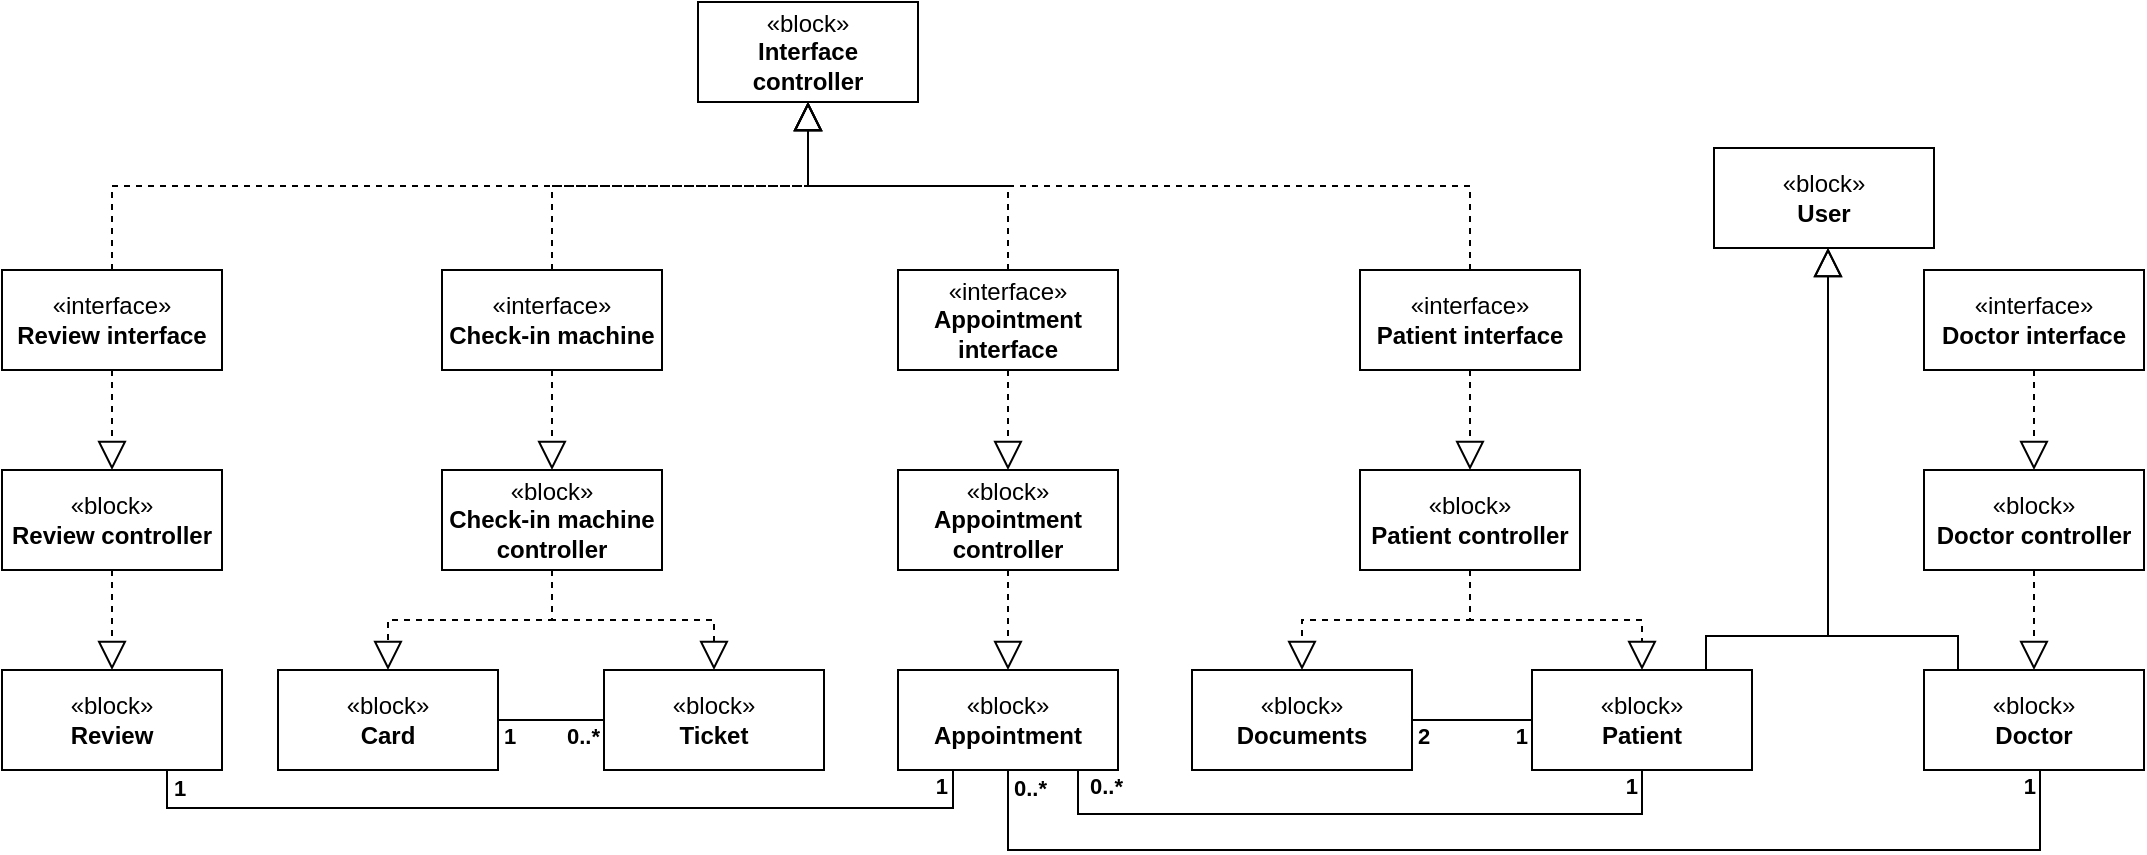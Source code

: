 <mxfile version="24.4.9" type="github">
  <diagram name="Página-1" id="58o19tJU1bJ8rOn4mQXK">
    <mxGraphModel dx="2336" dy="1027" grid="0" gridSize="10" guides="1" tooltips="1" connect="1" arrows="1" fold="1" page="0" pageScale="1" pageWidth="827" pageHeight="1169" math="0" shadow="0">
      <root>
        <mxCell id="0" />
        <mxCell id="1" parent="0" />
        <mxCell id="WEjdn2dWG7q8J0kvlJ6V-49" value="«block»&lt;br&gt;&lt;b&gt;Patient controller&lt;/b&gt;" style="html=1;whiteSpace=wrap;" parent="1" vertex="1">
          <mxGeometry x="-479" y="210" width="110" height="50" as="geometry" />
        </mxCell>
        <mxCell id="WEjdn2dWG7q8J0kvlJ6V-50" value="«interface»&lt;br&gt;&lt;b&gt;Patient interface&lt;/b&gt;" style="html=1;whiteSpace=wrap;" parent="1" vertex="1">
          <mxGeometry x="-479" y="110" width="110" height="50" as="geometry" />
        </mxCell>
        <mxCell id="WEjdn2dWG7q8J0kvlJ6V-51" value="«block»&lt;br&gt;&lt;b&gt;Documents&lt;/b&gt;" style="html=1;whiteSpace=wrap;" parent="1" vertex="1">
          <mxGeometry x="-563" y="310" width="110" height="50" as="geometry" />
        </mxCell>
        <mxCell id="WEjdn2dWG7q8J0kvlJ6V-52" value="" style="endArrow=block;dashed=1;endFill=0;endSize=12;html=1;rounded=0;edgeStyle=orthogonalEdgeStyle;" parent="1" edge="1" target="WEjdn2dWG7q8J0kvlJ6V-49" source="WEjdn2dWG7q8J0kvlJ6V-50">
          <mxGeometry width="160" relative="1" as="geometry">
            <mxPoint x="-507.246" y="160" as="sourcePoint" />
            <mxPoint x="-507.246" y="210" as="targetPoint" />
            <Array as="points" />
          </mxGeometry>
        </mxCell>
        <mxCell id="WEjdn2dWG7q8J0kvlJ6V-62" value="" style="endArrow=block;dashed=1;endFill=0;endSize=12;html=1;rounded=0;edgeStyle=orthogonalEdgeStyle;" parent="1" source="WEjdn2dWG7q8J0kvlJ6V-49" target="WEjdn2dWG7q8J0kvlJ6V-51" edge="1">
          <mxGeometry width="160" relative="1" as="geometry">
            <mxPoint x="-337" y="270" as="sourcePoint" />
            <mxPoint x="-337" y="320" as="targetPoint" />
            <Array as="points" />
          </mxGeometry>
        </mxCell>
        <mxCell id="WEjdn2dWG7q8J0kvlJ6V-63" value="«block»&lt;br&gt;&lt;b&gt;Patient&lt;/b&gt;" style="html=1;whiteSpace=wrap;" parent="1" vertex="1">
          <mxGeometry x="-393" y="310" width="110" height="50" as="geometry" />
        </mxCell>
        <mxCell id="WEjdn2dWG7q8J0kvlJ6V-64" value="" style="endArrow=block;dashed=1;endFill=0;endSize=12;html=1;rounded=0;edgeStyle=orthogonalEdgeStyle;" parent="1" source="WEjdn2dWG7q8J0kvlJ6V-49" target="WEjdn2dWG7q8J0kvlJ6V-63" edge="1">
          <mxGeometry width="160" relative="1" as="geometry">
            <mxPoint x="-497" y="270" as="sourcePoint" />
            <mxPoint x="-497" y="320" as="targetPoint" />
            <Array as="points" />
          </mxGeometry>
        </mxCell>
        <mxCell id="WEjdn2dWG7q8J0kvlJ6V-65" value="" style="endArrow=none;html=1;endSize=12;startArrow=none;startSize=14;startFill=0;edgeStyle=orthogonalEdgeStyle;rounded=0;endFill=0;" parent="1" source="WEjdn2dWG7q8J0kvlJ6V-51" target="WEjdn2dWG7q8J0kvlJ6V-63" edge="1">
          <mxGeometry y="40" relative="1" as="geometry">
            <mxPoint x="-422" y="338" as="sourcePoint" />
            <mxPoint x="-422" y="281" as="targetPoint" />
            <mxPoint as="offset" />
          </mxGeometry>
        </mxCell>
        <mxCell id="WEjdn2dWG7q8J0kvlJ6V-66" value="&lt;b&gt;2&lt;/b&gt;" style="edgeLabel;resizable=0;html=1;align=left;verticalAlign=top;" parent="WEjdn2dWG7q8J0kvlJ6V-65" connectable="0" vertex="1">
          <mxGeometry x="-1" relative="1" as="geometry">
            <mxPoint x="1" y="-5" as="offset" />
          </mxGeometry>
        </mxCell>
        <mxCell id="WEjdn2dWG7q8J0kvlJ6V-67" value="&lt;b&gt;1&lt;/b&gt;" style="edgeLabel;resizable=0;html=1;align=right;verticalAlign=top;" parent="WEjdn2dWG7q8J0kvlJ6V-65" connectable="0" vertex="1">
          <mxGeometry x="1" relative="1" as="geometry">
            <mxPoint x="-2" y="-5" as="offset" />
          </mxGeometry>
        </mxCell>
        <mxCell id="WEjdn2dWG7q8J0kvlJ6V-68" value="«block»&lt;br&gt;&lt;b&gt;Appointment controller&lt;/b&gt;" style="html=1;whiteSpace=wrap;" parent="1" vertex="1">
          <mxGeometry x="-710" y="210" width="110" height="50" as="geometry" />
        </mxCell>
        <mxCell id="WEjdn2dWG7q8J0kvlJ6V-69" value="«interface»&lt;br&gt;&lt;b&gt;Appointment interface&lt;/b&gt;" style="html=1;whiteSpace=wrap;" parent="1" vertex="1">
          <mxGeometry x="-710" y="110" width="110" height="50" as="geometry" />
        </mxCell>
        <mxCell id="WEjdn2dWG7q8J0kvlJ6V-70" value="«block»&lt;br&gt;&lt;b&gt;Appointment&lt;/b&gt;" style="html=1;whiteSpace=wrap;" parent="1" vertex="1">
          <mxGeometry x="-710" y="310" width="110" height="50" as="geometry" />
        </mxCell>
        <mxCell id="WEjdn2dWG7q8J0kvlJ6V-71" value="" style="endArrow=block;dashed=1;endFill=0;endSize=12;html=1;rounded=0;edgeStyle=orthogonalEdgeStyle;" parent="1" edge="1" target="WEjdn2dWG7q8J0kvlJ6V-68" source="WEjdn2dWG7q8J0kvlJ6V-69">
          <mxGeometry width="160" relative="1" as="geometry">
            <mxPoint x="-655.246" y="160" as="sourcePoint" />
            <mxPoint x="-655.246" y="210" as="targetPoint" />
            <Array as="points" />
          </mxGeometry>
        </mxCell>
        <mxCell id="WEjdn2dWG7q8J0kvlJ6V-72" value="" style="endArrow=block;dashed=1;endFill=0;endSize=12;html=1;rounded=0;edgeStyle=orthogonalEdgeStyle;" parent="1" source="WEjdn2dWG7q8J0kvlJ6V-68" target="WEjdn2dWG7q8J0kvlJ6V-70" edge="1">
          <mxGeometry width="160" relative="1" as="geometry">
            <mxPoint x="-485" y="270" as="sourcePoint" />
            <mxPoint x="-485" y="320" as="targetPoint" />
            <Array as="points" />
          </mxGeometry>
        </mxCell>
        <mxCell id="WEjdn2dWG7q8J0kvlJ6V-75" value="" style="endArrow=none;html=1;endSize=12;startArrow=none;startSize=14;startFill=0;edgeStyle=orthogonalEdgeStyle;rounded=0;endFill=0;exitX=0.75;exitY=1;exitDx=0;exitDy=0;" parent="1" source="WEjdn2dWG7q8J0kvlJ6V-70" target="WEjdn2dWG7q8J0kvlJ6V-63" edge="1">
          <mxGeometry y="40" relative="1" as="geometry">
            <mxPoint x="-610" y="378.71" as="sourcePoint" />
            <mxPoint x="-614.957" y="395" as="targetPoint" />
            <mxPoint as="offset" />
            <Array as="points">
              <mxPoint x="-620" y="360" />
              <mxPoint x="-620" y="382" />
              <mxPoint x="-338" y="382" />
            </Array>
          </mxGeometry>
        </mxCell>
        <mxCell id="WEjdn2dWG7q8J0kvlJ6V-76" value="&lt;b&gt;0..*&lt;/b&gt;" style="edgeLabel;resizable=0;html=1;align=left;verticalAlign=top;" parent="WEjdn2dWG7q8J0kvlJ6V-75" connectable="0" vertex="1">
          <mxGeometry x="-1" relative="1" as="geometry">
            <mxPoint x="11" y="-5" as="offset" />
          </mxGeometry>
        </mxCell>
        <mxCell id="WEjdn2dWG7q8J0kvlJ6V-77" value="&lt;b&gt;1&lt;/b&gt;" style="edgeLabel;resizable=0;html=1;align=right;verticalAlign=top;" parent="WEjdn2dWG7q8J0kvlJ6V-75" connectable="0" vertex="1">
          <mxGeometry x="1" relative="1" as="geometry">
            <mxPoint x="-2" y="-5" as="offset" />
          </mxGeometry>
        </mxCell>
        <mxCell id="WEjdn2dWG7q8J0kvlJ6V-78" value="«block»&lt;br&gt;&lt;b&gt;Check-in machine controller&lt;/b&gt;" style="html=1;whiteSpace=wrap;" parent="1" vertex="1">
          <mxGeometry x="-938" y="210" width="110" height="50" as="geometry" />
        </mxCell>
        <mxCell id="WEjdn2dWG7q8J0kvlJ6V-79" value="«interface»&lt;br&gt;&lt;b&gt;Check-in machine&lt;/b&gt;" style="html=1;whiteSpace=wrap;" parent="1" vertex="1">
          <mxGeometry x="-938" y="110" width="110" height="50" as="geometry" />
        </mxCell>
        <mxCell id="WEjdn2dWG7q8J0kvlJ6V-80" value="«block»&lt;br&gt;&lt;b&gt;Ticket&lt;/b&gt;" style="html=1;whiteSpace=wrap;" parent="1" vertex="1">
          <mxGeometry x="-857" y="310" width="110" height="50" as="geometry" />
        </mxCell>
        <mxCell id="WEjdn2dWG7q8J0kvlJ6V-81" value="" style="endArrow=block;dashed=1;endFill=0;endSize=12;html=1;rounded=0;edgeStyle=orthogonalEdgeStyle;" parent="1" edge="1" target="WEjdn2dWG7q8J0kvlJ6V-78" source="WEjdn2dWG7q8J0kvlJ6V-79">
          <mxGeometry width="160" relative="1" as="geometry">
            <mxPoint x="-889.246" y="160" as="sourcePoint" />
            <mxPoint x="-889.246" y="210" as="targetPoint" />
            <Array as="points" />
          </mxGeometry>
        </mxCell>
        <mxCell id="WEjdn2dWG7q8J0kvlJ6V-82" value="" style="endArrow=block;dashed=1;endFill=0;endSize=12;html=1;rounded=0;edgeStyle=orthogonalEdgeStyle;" parent="1" source="WEjdn2dWG7q8J0kvlJ6V-78" target="WEjdn2dWG7q8J0kvlJ6V-80" edge="1">
          <mxGeometry width="160" relative="1" as="geometry">
            <mxPoint x="-719" y="270" as="sourcePoint" />
            <mxPoint x="-719" y="320" as="targetPoint" />
            <Array as="points" />
          </mxGeometry>
        </mxCell>
        <mxCell id="WEjdn2dWG7q8J0kvlJ6V-84" value="«block»&lt;br&gt;&lt;b&gt;Card&lt;/b&gt;" style="html=1;whiteSpace=wrap;" parent="1" vertex="1">
          <mxGeometry x="-1020" y="310" width="110" height="50" as="geometry" />
        </mxCell>
        <mxCell id="WEjdn2dWG7q8J0kvlJ6V-90" value="«block»&lt;br&gt;&lt;b&gt;Review controller&lt;/b&gt;" style="html=1;whiteSpace=wrap;" parent="1" vertex="1">
          <mxGeometry x="-1158" y="210" width="110" height="50" as="geometry" />
        </mxCell>
        <mxCell id="WEjdn2dWG7q8J0kvlJ6V-91" value="«interface»&lt;br&gt;&lt;b&gt;Review interface&lt;/b&gt;" style="html=1;whiteSpace=wrap;" parent="1" vertex="1">
          <mxGeometry x="-1158" y="110" width="110" height="50" as="geometry" />
        </mxCell>
        <mxCell id="WEjdn2dWG7q8J0kvlJ6V-92" value="«block»&lt;br&gt;&lt;b&gt;Review&lt;/b&gt;" style="html=1;whiteSpace=wrap;" parent="1" vertex="1">
          <mxGeometry x="-1158" y="310" width="110" height="50" as="geometry" />
        </mxCell>
        <mxCell id="WEjdn2dWG7q8J0kvlJ6V-93" value="" style="endArrow=block;dashed=1;endFill=0;endSize=12;html=1;rounded=0;edgeStyle=orthogonalEdgeStyle;" parent="1" edge="1" target="WEjdn2dWG7q8J0kvlJ6V-90" source="WEjdn2dWG7q8J0kvlJ6V-91">
          <mxGeometry width="160" relative="1" as="geometry">
            <mxPoint x="-1103.246" y="160" as="sourcePoint" />
            <mxPoint x="-1103.246" y="210" as="targetPoint" />
            <Array as="points" />
          </mxGeometry>
        </mxCell>
        <mxCell id="WEjdn2dWG7q8J0kvlJ6V-94" value="" style="endArrow=block;dashed=1;endFill=0;endSize=12;html=1;rounded=0;edgeStyle=orthogonalEdgeStyle;" parent="1" source="WEjdn2dWG7q8J0kvlJ6V-90" target="WEjdn2dWG7q8J0kvlJ6V-92" edge="1">
          <mxGeometry width="160" relative="1" as="geometry">
            <mxPoint x="-933" y="270" as="sourcePoint" />
            <mxPoint x="-933" y="320" as="targetPoint" />
            <Array as="points" />
          </mxGeometry>
        </mxCell>
        <mxCell id="WEjdn2dWG7q8J0kvlJ6V-97" value="" style="endArrow=none;html=1;endSize=12;startArrow=none;startSize=14;startFill=0;edgeStyle=orthogonalEdgeStyle;rounded=0;endFill=0;entryX=0.25;entryY=1;entryDx=0;entryDy=0;exitX=0.75;exitY=1;exitDx=0;exitDy=0;" parent="1" source="WEjdn2dWG7q8J0kvlJ6V-92" target="WEjdn2dWG7q8J0kvlJ6V-70" edge="1">
          <mxGeometry y="40" relative="1" as="geometry">
            <mxPoint x="-1057" y="372" as="sourcePoint" />
            <mxPoint x="-682" y="373" as="targetPoint" />
            <mxPoint as="offset" />
            <Array as="points">
              <mxPoint x="-1075" y="379" />
              <mxPoint x="-682" y="379" />
            </Array>
          </mxGeometry>
        </mxCell>
        <mxCell id="WEjdn2dWG7q8J0kvlJ6V-98" value="&lt;b&gt;1&lt;/b&gt;" style="edgeLabel;resizable=0;html=1;align=left;verticalAlign=top;" parent="WEjdn2dWG7q8J0kvlJ6V-97" connectable="0" vertex="1">
          <mxGeometry x="-1" relative="1" as="geometry">
            <mxPoint x="1" y="-4" as="offset" />
          </mxGeometry>
        </mxCell>
        <mxCell id="WEjdn2dWG7q8J0kvlJ6V-99" value="&lt;b&gt;1&lt;/b&gt;" style="edgeLabel;resizable=0;html=1;align=right;verticalAlign=top;" parent="WEjdn2dWG7q8J0kvlJ6V-97" connectable="0" vertex="1">
          <mxGeometry x="1" relative="1" as="geometry">
            <mxPoint x="-2" y="-5" as="offset" />
          </mxGeometry>
        </mxCell>
        <mxCell id="WEjdn2dWG7q8J0kvlJ6V-101" value="«block»&lt;br&gt;&lt;b&gt;Doctor&lt;/b&gt;" style="html=1;whiteSpace=wrap;" parent="1" vertex="1">
          <mxGeometry x="-197" y="310" width="110" height="50" as="geometry" />
        </mxCell>
        <mxCell id="WEjdn2dWG7q8J0kvlJ6V-102" value="«block»&lt;br&gt;&lt;b&gt;User&lt;/b&gt;" style="html=1;whiteSpace=wrap;" parent="1" vertex="1">
          <mxGeometry x="-302" y="49" width="110" height="50" as="geometry" />
        </mxCell>
        <mxCell id="WEjdn2dWG7q8J0kvlJ6V-106" value="" style="endArrow=none;html=1;endSize=12;startArrow=none;startSize=14;startFill=0;edgeStyle=orthogonalEdgeStyle;rounded=0;endFill=0;exitX=0.5;exitY=1;exitDx=0;exitDy=0;" parent="1" source="WEjdn2dWG7q8J0kvlJ6V-70" target="WEjdn2dWG7q8J0kvlJ6V-101" edge="1">
          <mxGeometry y="40" relative="1" as="geometry">
            <mxPoint x="-610" y="370" as="sourcePoint" />
            <mxPoint x="-275" y="370" as="targetPoint" />
            <mxPoint as="offset" />
            <Array as="points">
              <mxPoint x="-655" y="400" />
              <mxPoint x="-139" y="400" />
            </Array>
          </mxGeometry>
        </mxCell>
        <mxCell id="WEjdn2dWG7q8J0kvlJ6V-107" value="&lt;b&gt;0..*&lt;/b&gt;" style="edgeLabel;resizable=0;html=1;align=left;verticalAlign=top;" parent="WEjdn2dWG7q8J0kvlJ6V-106" connectable="0" vertex="1">
          <mxGeometry x="-1" relative="1" as="geometry">
            <mxPoint x="1" y="-4" as="offset" />
          </mxGeometry>
        </mxCell>
        <mxCell id="WEjdn2dWG7q8J0kvlJ6V-108" value="&lt;b&gt;1&lt;/b&gt;" style="edgeLabel;resizable=0;html=1;align=right;verticalAlign=top;" parent="WEjdn2dWG7q8J0kvlJ6V-106" connectable="0" vertex="1">
          <mxGeometry x="1" relative="1" as="geometry">
            <mxPoint x="-2" y="-5" as="offset" />
          </mxGeometry>
        </mxCell>
        <mxCell id="WEjdn2dWG7q8J0kvlJ6V-109" value="«block»&lt;br&gt;&lt;b&gt;Doctor controller&lt;/b&gt;" style="html=1;whiteSpace=wrap;" parent="1" vertex="1">
          <mxGeometry x="-197" y="210" width="110" height="50" as="geometry" />
        </mxCell>
        <mxCell id="WEjdn2dWG7q8J0kvlJ6V-110" value="«interface»&lt;br&gt;&lt;b&gt;Doctor interface&lt;/b&gt;" style="html=1;whiteSpace=wrap;" parent="1" vertex="1">
          <mxGeometry x="-197" y="110" width="110" height="50" as="geometry" />
        </mxCell>
        <mxCell id="WEjdn2dWG7q8J0kvlJ6V-111" value="" style="endArrow=block;dashed=1;endFill=0;endSize=12;html=1;rounded=0;edgeStyle=orthogonalEdgeStyle;" parent="1" edge="1" target="WEjdn2dWG7q8J0kvlJ6V-109" source="WEjdn2dWG7q8J0kvlJ6V-110">
          <mxGeometry width="160" relative="1" as="geometry">
            <mxPoint x="-142.246" y="164" as="sourcePoint" />
            <mxPoint x="-142.246" y="214" as="targetPoint" />
            <Array as="points" />
          </mxGeometry>
        </mxCell>
        <mxCell id="WEjdn2dWG7q8J0kvlJ6V-112" value="" style="endArrow=block;dashed=1;endFill=0;endSize=12;html=1;rounded=0;edgeStyle=orthogonalEdgeStyle;" parent="1" source="WEjdn2dWG7q8J0kvlJ6V-109" target="WEjdn2dWG7q8J0kvlJ6V-101" edge="1">
          <mxGeometry width="160" relative="1" as="geometry">
            <mxPoint x="-40.996" y="280" as="sourcePoint" />
            <mxPoint x="-40.996" y="330" as="targetPoint" />
            <Array as="points" />
          </mxGeometry>
        </mxCell>
        <mxCell id="v7f0Kd7EIb1Z4UpwVSyP-5" value="«block»&lt;br&gt;&lt;b&gt;Interface controller&lt;/b&gt;" style="html=1;whiteSpace=wrap;" vertex="1" parent="1">
          <mxGeometry x="-810" y="-24" width="110" height="50" as="geometry" />
        </mxCell>
        <mxCell id="v7f0Kd7EIb1Z4UpwVSyP-13" value="" style="endArrow=block;dashed=1;endFill=0;endSize=12;html=1;rounded=0;edgeStyle=orthogonalEdgeStyle;exitX=0.5;exitY=0;exitDx=0;exitDy=0;entryX=0.5;entryY=1;entryDx=0;entryDy=0;" edge="1" parent="1" source="WEjdn2dWG7q8J0kvlJ6V-79" target="v7f0Kd7EIb1Z4UpwVSyP-5">
          <mxGeometry width="160" relative="1" as="geometry">
            <mxPoint x="-846" y="57" as="sourcePoint" />
            <mxPoint x="-896" y="57" as="targetPoint" />
            <Array as="points" />
          </mxGeometry>
        </mxCell>
        <mxCell id="v7f0Kd7EIb1Z4UpwVSyP-14" value="" style="endArrow=block;dashed=1;endFill=0;endSize=12;html=1;rounded=0;edgeStyle=orthogonalEdgeStyle;exitX=0.5;exitY=0;exitDx=0;exitDy=0;entryX=0.5;entryY=1;entryDx=0;entryDy=0;" edge="1" parent="1" source="WEjdn2dWG7q8J0kvlJ6V-69" target="v7f0Kd7EIb1Z4UpwVSyP-5">
          <mxGeometry width="160" relative="1" as="geometry">
            <mxPoint x="-785" y="120" as="sourcePoint" />
            <mxPoint x="-785" y="-3" as="targetPoint" />
            <Array as="points" />
          </mxGeometry>
        </mxCell>
        <mxCell id="v7f0Kd7EIb1Z4UpwVSyP-16" value="" style="endArrow=block;dashed=1;endFill=0;endSize=12;html=1;rounded=0;edgeStyle=orthogonalEdgeStyle;exitX=0.5;exitY=0;exitDx=0;exitDy=0;entryX=0.5;entryY=1;entryDx=0;entryDy=0;" edge="1" parent="1" source="WEjdn2dWG7q8J0kvlJ6V-50" target="v7f0Kd7EIb1Z4UpwVSyP-5">
          <mxGeometry width="160" relative="1" as="geometry">
            <mxPoint x="-775" y="130" as="sourcePoint" />
            <mxPoint x="-775" y="7" as="targetPoint" />
            <Array as="points" />
          </mxGeometry>
        </mxCell>
        <mxCell id="v7f0Kd7EIb1Z4UpwVSyP-17" value="" style="endArrow=block;dashed=1;endFill=0;endSize=12;html=1;rounded=0;edgeStyle=orthogonalEdgeStyle;exitX=0.5;exitY=0;exitDx=0;exitDy=0;entryX=0.5;entryY=1;entryDx=0;entryDy=0;fontStyle=1" edge="1" parent="1" source="WEjdn2dWG7q8J0kvlJ6V-91" target="v7f0Kd7EIb1Z4UpwVSyP-5">
          <mxGeometry width="160" relative="1" as="geometry">
            <mxPoint x="-765" y="140" as="sourcePoint" />
            <mxPoint x="-765" y="17" as="targetPoint" />
            <Array as="points" />
          </mxGeometry>
        </mxCell>
        <mxCell id="v7f0Kd7EIb1Z4UpwVSyP-21" value="" style="endArrow=block;endFill=0;endSize=12;html=1;rounded=0;edgeStyle=orthogonalEdgeStyle;" edge="1" parent="1" source="WEjdn2dWG7q8J0kvlJ6V-63" target="WEjdn2dWG7q8J0kvlJ6V-102">
          <mxGeometry width="160" relative="1" as="geometry">
            <mxPoint x="-377" y="421" as="sourcePoint" />
            <mxPoint x="-377" y="471" as="targetPoint" />
            <Array as="points">
              <mxPoint x="-306" y="293" />
              <mxPoint x="-245" y="293" />
            </Array>
          </mxGeometry>
        </mxCell>
        <mxCell id="v7f0Kd7EIb1Z4UpwVSyP-22" value="" style="endArrow=block;endFill=0;endSize=12;html=1;rounded=0;edgeStyle=orthogonalEdgeStyle;" edge="1" parent="1" source="WEjdn2dWG7q8J0kvlJ6V-101" target="WEjdn2dWG7q8J0kvlJ6V-102">
          <mxGeometry width="160" relative="1" as="geometry">
            <mxPoint x="-296" y="370" as="sourcePoint" />
            <mxPoint x="-261" y="445" as="targetPoint" />
            <Array as="points">
              <mxPoint x="-180" y="293" />
              <mxPoint x="-245" y="293" />
            </Array>
          </mxGeometry>
        </mxCell>
        <mxCell id="v7f0Kd7EIb1Z4UpwVSyP-23" value="" style="endArrow=block;dashed=1;endFill=0;endSize=12;html=1;rounded=0;edgeStyle=orthogonalEdgeStyle;exitX=0.5;exitY=1;exitDx=0;exitDy=0;entryX=0.5;entryY=0;entryDx=0;entryDy=0;" edge="1" parent="1" source="WEjdn2dWG7q8J0kvlJ6V-78" target="WEjdn2dWG7q8J0kvlJ6V-84">
          <mxGeometry width="160" relative="1" as="geometry">
            <mxPoint x="-879" y="270" as="sourcePoint" />
            <mxPoint x="-804" y="320" as="targetPoint" />
            <Array as="points" />
          </mxGeometry>
        </mxCell>
        <mxCell id="v7f0Kd7EIb1Z4UpwVSyP-27" value="" style="endArrow=none;html=1;endSize=12;startArrow=none;startSize=14;startFill=0;edgeStyle=orthogonalEdgeStyle;rounded=0;endFill=0;" edge="1" parent="1" source="WEjdn2dWG7q8J0kvlJ6V-84" target="WEjdn2dWG7q8J0kvlJ6V-80">
          <mxGeometry y="40" relative="1" as="geometry">
            <mxPoint x="-913" y="334.8" as="sourcePoint" />
            <mxPoint x="-853" y="334.8" as="targetPoint" />
            <mxPoint as="offset" />
          </mxGeometry>
        </mxCell>
        <mxCell id="v7f0Kd7EIb1Z4UpwVSyP-28" value="&lt;b&gt;1&lt;/b&gt;" style="edgeLabel;resizable=0;html=1;align=left;verticalAlign=top;" connectable="0" vertex="1" parent="v7f0Kd7EIb1Z4UpwVSyP-27">
          <mxGeometry x="-1" relative="1" as="geometry">
            <mxPoint x="1" y="-5" as="offset" />
          </mxGeometry>
        </mxCell>
        <mxCell id="v7f0Kd7EIb1Z4UpwVSyP-29" value="&lt;b&gt;0..*&lt;/b&gt;" style="edgeLabel;resizable=0;html=1;align=right;verticalAlign=top;" connectable="0" vertex="1" parent="v7f0Kd7EIb1Z4UpwVSyP-27">
          <mxGeometry x="1" relative="1" as="geometry">
            <mxPoint x="-2" y="-5" as="offset" />
          </mxGeometry>
        </mxCell>
      </root>
    </mxGraphModel>
  </diagram>
</mxfile>
